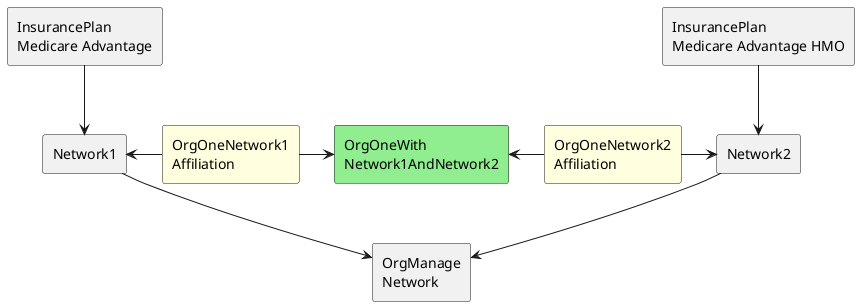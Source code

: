 @startuml

agent "Network1" as Network1
agent "Network2" as Network2
agent "OrgManage\nNetwork" as OrgManageNetwork
agent #LightGreen "OrgOneWith\nNetwork1AndNetwork2" as OrgOneWithNetwork1AndNetwork2
agent #LightYellow "OrgOneNetwork1\nAffiliation" as OrgOneNetwork1Affiliation
agent #LightYellow "OrgOneNetwork2\nAffiliation" as OrgOneNetwork2Affiliation
agent "InsurancePlan\nMedicare Advantage" as InsurancePlanMedicareAdvantage
agent "InsurancePlan\nMedicare Advantage HMO" as InsurancePlanMedicareAdvantageHMO


OrgOneNetwork1Affiliation -right-> OrgOneWithNetwork1AndNetwork2
OrgOneNetwork1Affiliation -left-> Network1

OrgOneNetwork2Affiliation -left-> OrgOneWithNetwork1AndNetwork2
OrgOneNetwork2Affiliation -right-> Network2
Network1 -down-> OrgManageNetwork
Network2 -down-> OrgManageNetwork

InsurancePlanMedicareAdvantage -down-> Network1
InsurancePlanMedicareAdvantageHMO -down-> Network2


@enduml